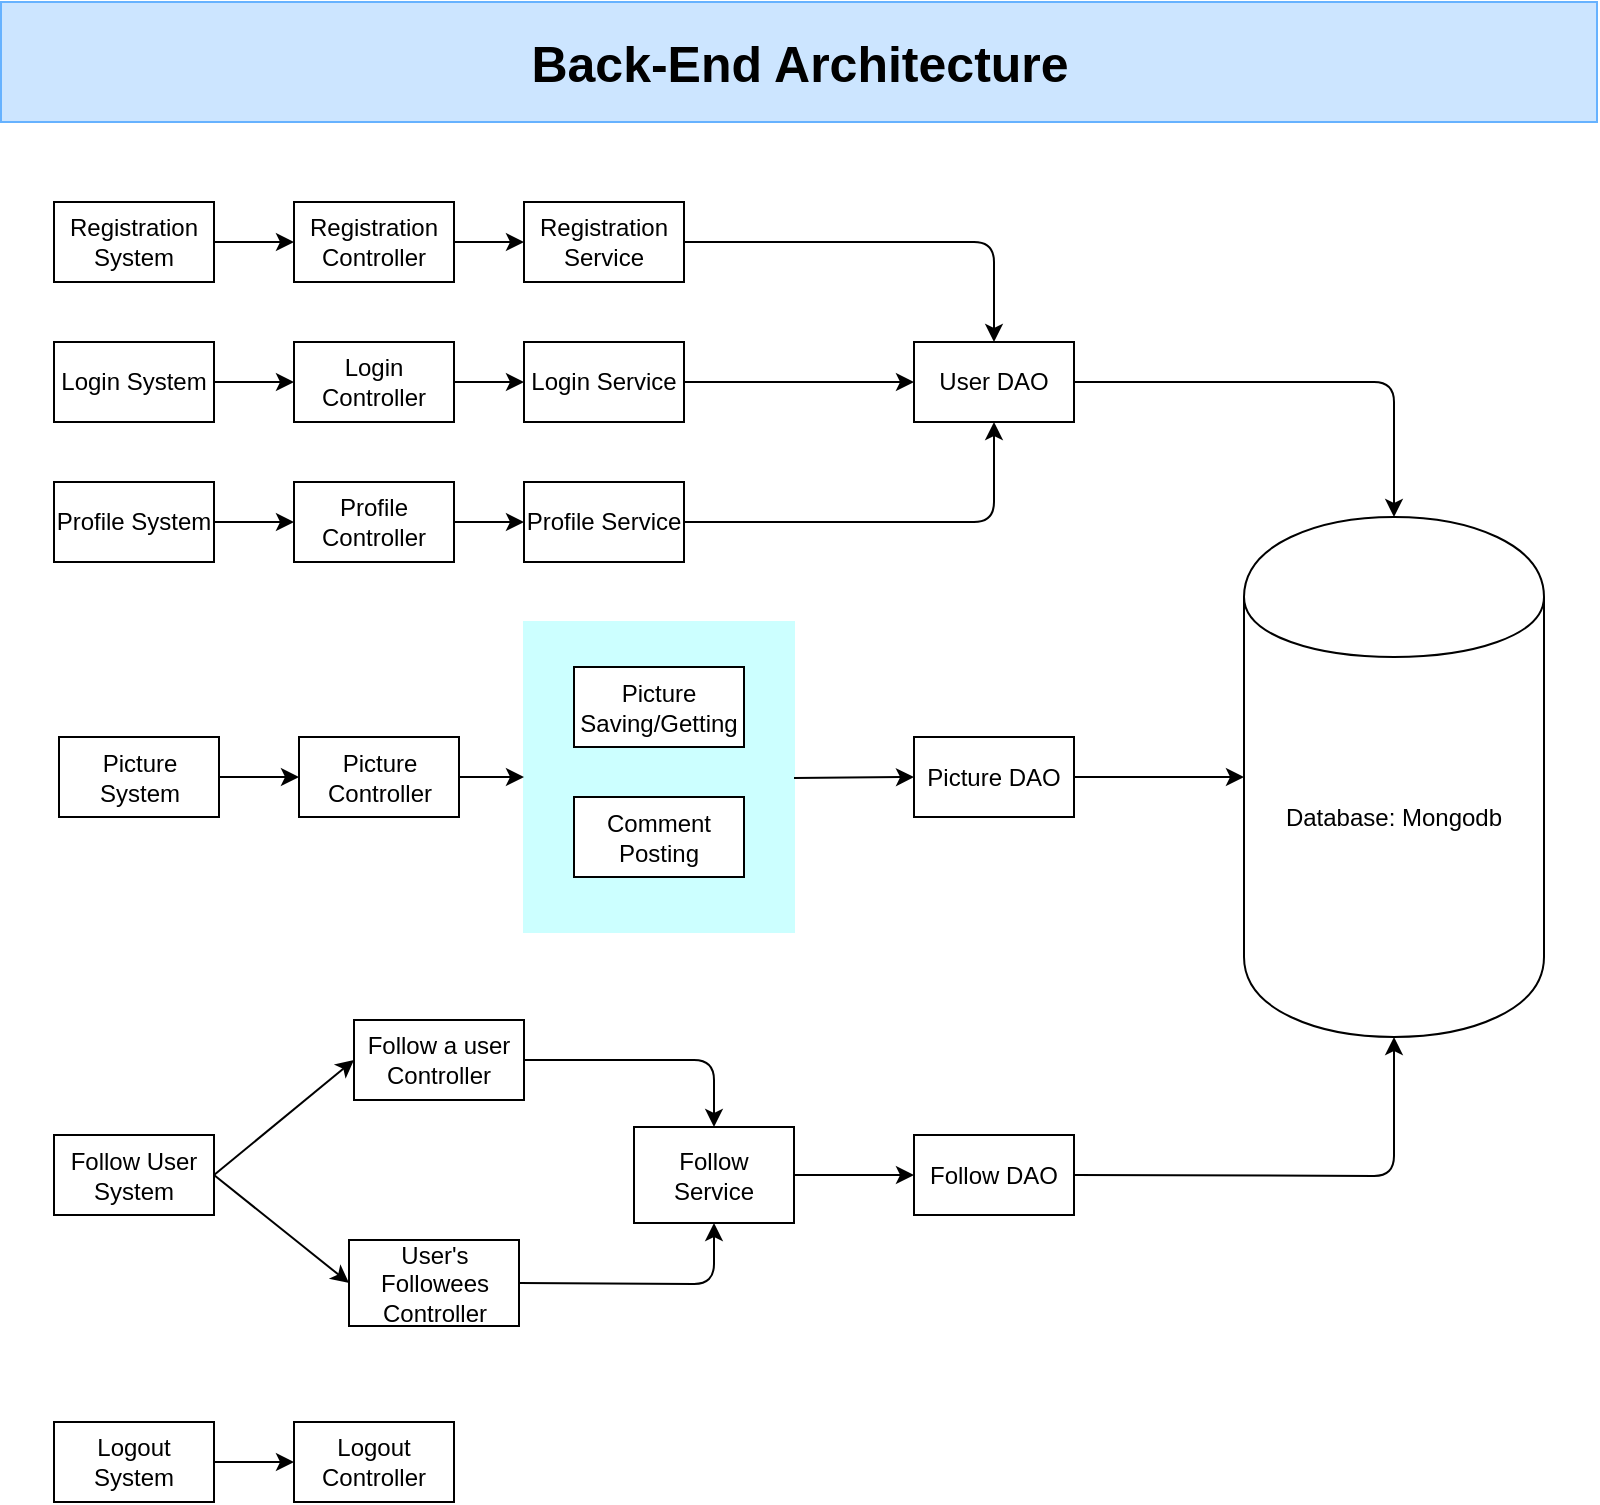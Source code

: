 <mxfile version="12.1.3" type="device" pages="1"><diagram id="hRQpapQo5Wed0E4iv7sF" name="Page-1"><mxGraphModel dx="1648" dy="1644" grid="1" gridSize="10" guides="1" tooltips="1" connect="1" arrows="1" fold="1" page="1" pageScale="1" pageWidth="850" pageHeight="1100" math="0" shadow="0"><root><mxCell id="0"/><mxCell id="1" parent="0"/><mxCell id="B5P7BIiY02uMryz0LNkR-109" value="" style="group" vertex="1" connectable="0" parent="1"><mxGeometry x="23.5" y="-100" width="798" height="750" as="geometry"/></mxCell><mxCell id="B5P7BIiY02uMryz0LNkR-61" value="" style="group" vertex="1" connectable="0" parent="B5P7BIiY02uMryz0LNkR-109"><mxGeometry x="26.5" y="100" width="745" height="650" as="geometry"/></mxCell><mxCell id="B5P7BIiY02uMryz0LNkR-62" value="" style="rounded=0;whiteSpace=wrap;html=1;labelBackgroundColor=none;fillColor=#CCFFFF;strokeColor=#CCFFFF;" vertex="1" parent="B5P7BIiY02uMryz0LNkR-61"><mxGeometry x="235" y="210" width="135" height="155" as="geometry"/></mxCell><mxCell id="B5P7BIiY02uMryz0LNkR-63" value="Registration System" style="rounded=0;whiteSpace=wrap;html=1;" vertex="1" parent="B5P7BIiY02uMryz0LNkR-61"><mxGeometry width="80" height="40" as="geometry"/></mxCell><mxCell id="B5P7BIiY02uMryz0LNkR-64" value="Login System" style="rounded=0;whiteSpace=wrap;html=1;" vertex="1" parent="B5P7BIiY02uMryz0LNkR-61"><mxGeometry y="70" width="80" height="40" as="geometry"/></mxCell><mxCell id="B5P7BIiY02uMryz0LNkR-65" value="Profile System" style="rounded=0;whiteSpace=wrap;html=1;" vertex="1" parent="B5P7BIiY02uMryz0LNkR-61"><mxGeometry y="140" width="80" height="40" as="geometry"/></mxCell><mxCell id="B5P7BIiY02uMryz0LNkR-66" value="Logout System" style="rounded=0;whiteSpace=wrap;html=1;" vertex="1" parent="B5P7BIiY02uMryz0LNkR-61"><mxGeometry y="610" width="80" height="40" as="geometry"/></mxCell><mxCell id="B5P7BIiY02uMryz0LNkR-67" value="Picture System" style="rounded=0;whiteSpace=wrap;html=1;" vertex="1" parent="B5P7BIiY02uMryz0LNkR-61"><mxGeometry x="2.5" y="267.5" width="80" height="40" as="geometry"/></mxCell><mxCell id="B5P7BIiY02uMryz0LNkR-68" value="Follow User System" style="rounded=0;whiteSpace=wrap;html=1;" vertex="1" parent="B5P7BIiY02uMryz0LNkR-61"><mxGeometry y="466.5" width="80" height="40" as="geometry"/></mxCell><mxCell id="B5P7BIiY02uMryz0LNkR-69" value="Registration Controller" style="rounded=0;whiteSpace=wrap;html=1;" vertex="1" parent="B5P7BIiY02uMryz0LNkR-61"><mxGeometry x="120" width="80" height="40" as="geometry"/></mxCell><mxCell id="B5P7BIiY02uMryz0LNkR-70" value="Registration Service" style="rounded=0;whiteSpace=wrap;html=1;" vertex="1" parent="B5P7BIiY02uMryz0LNkR-61"><mxGeometry x="235" width="80" height="40" as="geometry"/></mxCell><mxCell id="B5P7BIiY02uMryz0LNkR-71" value="Database: Mongodb" style="shape=cylinder;whiteSpace=wrap;html=1;boundedLbl=1;backgroundOutline=1;" vertex="1" parent="B5P7BIiY02uMryz0LNkR-61"><mxGeometry x="595" y="157.5" width="150" height="260" as="geometry"/></mxCell><mxCell id="B5P7BIiY02uMryz0LNkR-72" value="" style="endArrow=classic;html=1;exitX=1;exitY=0.5;exitDx=0;exitDy=0;entryX=0;entryY=0.5;entryDx=0;entryDy=0;" edge="1" parent="B5P7BIiY02uMryz0LNkR-61" source="B5P7BIiY02uMryz0LNkR-63" target="B5P7BIiY02uMryz0LNkR-69"><mxGeometry width="50" height="50" relative="1" as="geometry"><mxPoint x="10" y="460" as="sourcePoint"/><mxPoint x="60" y="410" as="targetPoint"/><Array as="points"/></mxGeometry></mxCell><mxCell id="B5P7BIiY02uMryz0LNkR-73" value="" style="endArrow=classic;html=1;entryX=0;entryY=0.5;entryDx=0;entryDy=0;exitX=1;exitY=0.5;exitDx=0;exitDy=0;" edge="1" parent="B5P7BIiY02uMryz0LNkR-61" source="B5P7BIiY02uMryz0LNkR-69" target="B5P7BIiY02uMryz0LNkR-70"><mxGeometry width="50" height="50" relative="1" as="geometry"><mxPoint x="200" y="20" as="sourcePoint"/><mxPoint x="125" y="30" as="targetPoint"/><Array as="points"/></mxGeometry></mxCell><mxCell id="B5P7BIiY02uMryz0LNkR-74" value="User DAO" style="rounded=0;whiteSpace=wrap;html=1;" vertex="1" parent="B5P7BIiY02uMryz0LNkR-61"><mxGeometry x="430" y="70" width="80" height="40" as="geometry"/></mxCell><mxCell id="B5P7BIiY02uMryz0LNkR-75" value="" style="endArrow=classic;html=1;entryX=0.5;entryY=0;entryDx=0;entryDy=0;exitX=1;exitY=0.5;exitDx=0;exitDy=0;" edge="1" parent="B5P7BIiY02uMryz0LNkR-61" source="B5P7BIiY02uMryz0LNkR-70" target="B5P7BIiY02uMryz0LNkR-74"><mxGeometry width="50" height="50" relative="1" as="geometry"><mxPoint x="350" y="20" as="sourcePoint"/><mxPoint x="240" y="30" as="targetPoint"/><Array as="points"><mxPoint x="470" y="20"/></Array></mxGeometry></mxCell><mxCell id="B5P7BIiY02uMryz0LNkR-76" value="Login Controller" style="rounded=0;whiteSpace=wrap;html=1;" vertex="1" parent="B5P7BIiY02uMryz0LNkR-61"><mxGeometry x="120" y="70" width="80" height="40" as="geometry"/></mxCell><mxCell id="B5P7BIiY02uMryz0LNkR-77" value="Login Service" style="rounded=0;whiteSpace=wrap;html=1;" vertex="1" parent="B5P7BIiY02uMryz0LNkR-61"><mxGeometry x="235" y="70" width="80" height="40" as="geometry"/></mxCell><mxCell id="B5P7BIiY02uMryz0LNkR-78" value="" style="endArrow=classic;html=1;exitX=1;exitY=0.5;exitDx=0;exitDy=0;entryX=0;entryY=0.5;entryDx=0;entryDy=0;" edge="1" parent="B5P7BIiY02uMryz0LNkR-61" source="B5P7BIiY02uMryz0LNkR-64" target="B5P7BIiY02uMryz0LNkR-76"><mxGeometry width="50" height="50" relative="1" as="geometry"><mxPoint x="85" y="90" as="sourcePoint"/><mxPoint x="65" y="480" as="targetPoint"/><Array as="points"/></mxGeometry></mxCell><mxCell id="B5P7BIiY02uMryz0LNkR-79" value="" style="endArrow=classic;html=1;entryX=0;entryY=0.5;entryDx=0;entryDy=0;exitX=1;exitY=0.5;exitDx=0;exitDy=0;" edge="1" parent="B5P7BIiY02uMryz0LNkR-61" source="B5P7BIiY02uMryz0LNkR-76" target="B5P7BIiY02uMryz0LNkR-77"><mxGeometry width="50" height="50" relative="1" as="geometry"><mxPoint x="205" y="90" as="sourcePoint"/><mxPoint x="130" y="100" as="targetPoint"/><Array as="points"/></mxGeometry></mxCell><mxCell id="B5P7BIiY02uMryz0LNkR-80" value="" style="endArrow=classic;html=1;entryX=0;entryY=0.5;entryDx=0;entryDy=0;exitX=1;exitY=0.5;exitDx=0;exitDy=0;" edge="1" parent="B5P7BIiY02uMryz0LNkR-61" target="B5P7BIiY02uMryz0LNkR-74"><mxGeometry width="50" height="50" relative="1" as="geometry"><mxPoint x="315" y="90" as="sourcePoint"/><mxPoint x="375" y="140" as="targetPoint"/><Array as="points"/></mxGeometry></mxCell><mxCell id="B5P7BIiY02uMryz0LNkR-81" value="Logout Controller" style="rounded=0;whiteSpace=wrap;html=1;" vertex="1" parent="B5P7BIiY02uMryz0LNkR-61"><mxGeometry x="120" y="610" width="80" height="40" as="geometry"/></mxCell><mxCell id="B5P7BIiY02uMryz0LNkR-82" value="" style="endArrow=classic;html=1;entryX=0;entryY=0.5;entryDx=0;entryDy=0;exitX=1;exitY=0.5;exitDx=0;exitDy=0;" edge="1" parent="B5P7BIiY02uMryz0LNkR-61" source="B5P7BIiY02uMryz0LNkR-66" target="B5P7BIiY02uMryz0LNkR-81"><mxGeometry width="50" height="50" relative="1" as="geometry"><mxPoint x="80" y="609" as="sourcePoint"/><mxPoint x="110" y="609" as="targetPoint"/><Array as="points"/></mxGeometry></mxCell><mxCell id="B5P7BIiY02uMryz0LNkR-83" value="Profile Controller" style="rounded=0;whiteSpace=wrap;html=1;" vertex="1" parent="B5P7BIiY02uMryz0LNkR-61"><mxGeometry x="120" y="140" width="80" height="40" as="geometry"/></mxCell><mxCell id="B5P7BIiY02uMryz0LNkR-84" value="Profile Service" style="rounded=0;whiteSpace=wrap;html=1;" vertex="1" parent="B5P7BIiY02uMryz0LNkR-61"><mxGeometry x="235" y="140" width="80" height="40" as="geometry"/></mxCell><mxCell id="B5P7BIiY02uMryz0LNkR-85" value="" style="endArrow=classic;html=1;exitX=1;exitY=0.5;exitDx=0;exitDy=0;entryX=0;entryY=0.5;entryDx=0;entryDy=0;" edge="1" parent="B5P7BIiY02uMryz0LNkR-61" source="B5P7BIiY02uMryz0LNkR-65" target="B5P7BIiY02uMryz0LNkR-83"><mxGeometry width="50" height="50" relative="1" as="geometry"><mxPoint x="80" y="160" as="sourcePoint"/><mxPoint x="65" y="550" as="targetPoint"/><Array as="points"/></mxGeometry></mxCell><mxCell id="B5P7BIiY02uMryz0LNkR-86" value="" style="endArrow=classic;html=1;entryX=0;entryY=0.5;entryDx=0;entryDy=0;exitX=1;exitY=0.5;exitDx=0;exitDy=0;" edge="1" parent="B5P7BIiY02uMryz0LNkR-61" source="B5P7BIiY02uMryz0LNkR-83" target="B5P7BIiY02uMryz0LNkR-84"><mxGeometry width="50" height="50" relative="1" as="geometry"><mxPoint x="205" y="160" as="sourcePoint"/><mxPoint x="130" y="170" as="targetPoint"/><Array as="points"/></mxGeometry></mxCell><mxCell id="B5P7BIiY02uMryz0LNkR-87" value="" style="endArrow=classic;html=1;entryX=0.5;entryY=1;entryDx=0;entryDy=0;exitX=1;exitY=0.5;exitDx=0;exitDy=0;" edge="1" parent="B5P7BIiY02uMryz0LNkR-61" target="B5P7BIiY02uMryz0LNkR-74"><mxGeometry width="50" height="50" relative="1" as="geometry"><mxPoint x="315" y="160" as="sourcePoint"/><mxPoint x="370" y="160" as="targetPoint"/><Array as="points"><mxPoint x="470" y="160"/></Array></mxGeometry></mxCell><mxCell id="B5P7BIiY02uMryz0LNkR-88" value="Picture Controller" style="rounded=0;whiteSpace=wrap;html=1;" vertex="1" parent="B5P7BIiY02uMryz0LNkR-61"><mxGeometry x="122.5" y="267.5" width="80" height="40" as="geometry"/></mxCell><mxCell id="B5P7BIiY02uMryz0LNkR-89" value="Picture Saving/Getting" style="rounded=0;whiteSpace=wrap;html=1;" vertex="1" parent="B5P7BIiY02uMryz0LNkR-61"><mxGeometry x="260" y="232.5" width="85" height="40" as="geometry"/></mxCell><mxCell id="B5P7BIiY02uMryz0LNkR-90" value="" style="endArrow=classic;html=1;exitX=1;exitY=0.5;exitDx=0;exitDy=0;entryX=0;entryY=0.5;entryDx=0;entryDy=0;" edge="1" parent="B5P7BIiY02uMryz0LNkR-61" source="B5P7BIiY02uMryz0LNkR-67" target="B5P7BIiY02uMryz0LNkR-88"><mxGeometry width="50" height="50" relative="1" as="geometry"><mxPoint x="82.5" y="287.5" as="sourcePoint"/><mxPoint x="67.5" y="677.5" as="targetPoint"/><Array as="points"/></mxGeometry></mxCell><mxCell id="B5P7BIiY02uMryz0LNkR-91" value="Comment Posting" style="rounded=0;whiteSpace=wrap;html=1;" vertex="1" parent="B5P7BIiY02uMryz0LNkR-61"><mxGeometry x="260" y="297.5" width="85" height="40" as="geometry"/></mxCell><mxCell id="B5P7BIiY02uMryz0LNkR-92" value="" style="endArrow=classic;html=1;entryX=0;entryY=0.5;entryDx=0;entryDy=0;exitX=1;exitY=0.5;exitDx=0;exitDy=0;" edge="1" parent="B5P7BIiY02uMryz0LNkR-61" source="B5P7BIiY02uMryz0LNkR-88" target="B5P7BIiY02uMryz0LNkR-62"><mxGeometry width="50" height="50" relative="1" as="geometry"><mxPoint x="210" y="295" as="sourcePoint"/><mxPoint x="245" y="260" as="targetPoint"/><Array as="points"/></mxGeometry></mxCell><mxCell id="B5P7BIiY02uMryz0LNkR-93" value="Follow a user&lt;br&gt;Controller" style="rounded=0;whiteSpace=wrap;html=1;" vertex="1" parent="B5P7BIiY02uMryz0LNkR-61"><mxGeometry x="150" y="409" width="85" height="40" as="geometry"/></mxCell><mxCell id="B5P7BIiY02uMryz0LNkR-94" value="" style="endArrow=classic;html=1;entryX=0;entryY=0.5;entryDx=0;entryDy=0;exitX=1;exitY=0.5;exitDx=0;exitDy=0;" edge="1" parent="B5P7BIiY02uMryz0LNkR-61" source="B5P7BIiY02uMryz0LNkR-68" target="B5P7BIiY02uMryz0LNkR-93"><mxGeometry width="50" height="50" relative="1" as="geometry"><mxPoint x="90" y="484" as="sourcePoint"/><mxPoint x="20" y="464" as="targetPoint"/><Array as="points"/></mxGeometry></mxCell><mxCell id="B5P7BIiY02uMryz0LNkR-95" value="User's Followees&lt;br&gt;Controller" style="rounded=0;whiteSpace=wrap;html=1;" vertex="1" parent="B5P7BIiY02uMryz0LNkR-61"><mxGeometry x="147.5" y="519" width="85" height="43" as="geometry"/></mxCell><mxCell id="B5P7BIiY02uMryz0LNkR-96" value="" style="endArrow=classic;html=1;entryX=0;entryY=0.5;entryDx=0;entryDy=0;exitX=1;exitY=0.5;exitDx=0;exitDy=0;" edge="1" parent="B5P7BIiY02uMryz0LNkR-61" source="B5P7BIiY02uMryz0LNkR-68" target="B5P7BIiY02uMryz0LNkR-95"><mxGeometry width="50" height="50" relative="1" as="geometry"><mxPoint x="90" y="484" as="sourcePoint"/><mxPoint x="135" y="459" as="targetPoint"/><Array as="points"/></mxGeometry></mxCell><mxCell id="B5P7BIiY02uMryz0LNkR-97" value="Follow Service" style="rounded=0;whiteSpace=wrap;html=1;" vertex="1" parent="B5P7BIiY02uMryz0LNkR-61"><mxGeometry x="290" y="462.5" width="80" height="48" as="geometry"/></mxCell><mxCell id="B5P7BIiY02uMryz0LNkR-98" value="" style="endArrow=classic;html=1;entryX=0.5;entryY=0;entryDx=0;entryDy=0;exitX=1;exitY=0.5;exitDx=0;exitDy=0;" edge="1" parent="B5P7BIiY02uMryz0LNkR-61" source="B5P7BIiY02uMryz0LNkR-93" target="B5P7BIiY02uMryz0LNkR-97"><mxGeometry width="50" height="50" relative="1" as="geometry"><mxPoint x="270" y="486.5" as="sourcePoint"/><mxPoint x="255" y="856.5" as="targetPoint"/><Array as="points"><mxPoint x="330" y="429"/><mxPoint x="330" y="452"/></Array></mxGeometry></mxCell><mxCell id="B5P7BIiY02uMryz0LNkR-99" value="" style="endArrow=classic;html=1;entryX=0.5;entryY=1;entryDx=0;entryDy=0;exitX=1;exitY=0.5;exitDx=0;exitDy=0;" edge="1" parent="B5P7BIiY02uMryz0LNkR-61" source="B5P7BIiY02uMryz0LNkR-95" target="B5P7BIiY02uMryz0LNkR-97"><mxGeometry width="50" height="50" relative="1" as="geometry"><mxPoint x="240" y="461.5" as="sourcePoint"/><mxPoint x="360" y="476.5" as="targetPoint"/><Array as="points"><mxPoint x="330" y="541"/></Array></mxGeometry></mxCell><mxCell id="B5P7BIiY02uMryz0LNkR-100" value="Picture DAO" style="rounded=0;whiteSpace=wrap;html=1;" vertex="1" parent="B5P7BIiY02uMryz0LNkR-61"><mxGeometry x="430" y="267.5" width="80" height="40" as="geometry"/></mxCell><mxCell id="B5P7BIiY02uMryz0LNkR-101" value="" style="endArrow=classic;html=1;entryX=0;entryY=0.5;entryDx=0;entryDy=0;" edge="1" parent="B5P7BIiY02uMryz0LNkR-61" target="B5P7BIiY02uMryz0LNkR-100"><mxGeometry width="50" height="50" relative="1" as="geometry"><mxPoint x="370" y="288" as="sourcePoint"/><mxPoint x="440" y="100" as="targetPoint"/><Array as="points"/></mxGeometry></mxCell><mxCell id="B5P7BIiY02uMryz0LNkR-102" value="Follow DAO" style="rounded=0;whiteSpace=wrap;html=1;" vertex="1" parent="B5P7BIiY02uMryz0LNkR-61"><mxGeometry x="430" y="466.5" width="80" height="40" as="geometry"/></mxCell><mxCell id="B5P7BIiY02uMryz0LNkR-103" value="" style="endArrow=classic;html=1;entryX=0;entryY=0.5;entryDx=0;entryDy=0;exitX=1;exitY=0.5;exitDx=0;exitDy=0;" edge="1" parent="B5P7BIiY02uMryz0LNkR-61" source="B5P7BIiY02uMryz0LNkR-97" target="B5P7BIiY02uMryz0LNkR-102"><mxGeometry width="50" height="50" relative="1" as="geometry"><mxPoint x="370" y="487" as="sourcePoint"/><mxPoint x="440" y="299" as="targetPoint"/><Array as="points"/></mxGeometry></mxCell><mxCell id="B5P7BIiY02uMryz0LNkR-104" value="" style="endArrow=classic;html=1;fontColor=#000000;entryX=0.5;entryY=1;entryDx=0;entryDy=0;exitX=1;exitY=0.5;exitDx=0;exitDy=0;" edge="1" parent="B5P7BIiY02uMryz0LNkR-61" source="B5P7BIiY02uMryz0LNkR-102" target="B5P7BIiY02uMryz0LNkR-71"><mxGeometry width="50" height="50" relative="1" as="geometry"><mxPoint x="410" y="740" as="sourcePoint"/><mxPoint x="460" y="690" as="targetPoint"/><Array as="points"><mxPoint x="670" y="487"/></Array></mxGeometry></mxCell><mxCell id="B5P7BIiY02uMryz0LNkR-105" value="" style="endArrow=classic;html=1;fontColor=#000000;entryX=0.5;entryY=0;entryDx=0;entryDy=0;exitX=1;exitY=0.5;exitDx=0;exitDy=0;" edge="1" parent="B5P7BIiY02uMryz0LNkR-61" source="B5P7BIiY02uMryz0LNkR-74" target="B5P7BIiY02uMryz0LNkR-71"><mxGeometry width="50" height="50" relative="1" as="geometry"><mxPoint x="530" y="89" as="sourcePoint"/><mxPoint x="690" y="20" as="targetPoint"/><Array as="points"><mxPoint x="670" y="90"/></Array></mxGeometry></mxCell><mxCell id="B5P7BIiY02uMryz0LNkR-106" value="" style="endArrow=classic;html=1;fontColor=#000000;entryX=0;entryY=0.5;entryDx=0;entryDy=0;exitX=1;exitY=0.5;exitDx=0;exitDy=0;" edge="1" parent="B5P7BIiY02uMryz0LNkR-61" source="B5P7BIiY02uMryz0LNkR-100" target="B5P7BIiY02uMryz0LNkR-71"><mxGeometry width="50" height="50" relative="1" as="geometry"><mxPoint x="530" y="506.5" as="sourcePoint"/><mxPoint x="690" y="437.5" as="targetPoint"/><Array as="points"/></mxGeometry></mxCell><mxCell id="B5P7BIiY02uMryz0LNkR-108" value="&lt;b&gt;&lt;font style=&quot;font-size: 25px&quot;&gt;Back-End Architecture&lt;/font&gt;&lt;/b&gt;" style="rounded=0;whiteSpace=wrap;html=1;labelBackgroundColor=none;strokeColor=#66B2FF;fillColor=#CCE5FF;fontColor=#000000;" vertex="1" parent="B5P7BIiY02uMryz0LNkR-109"><mxGeometry width="798" height="60" as="geometry"/></mxCell></root></mxGraphModel></diagram></mxfile>